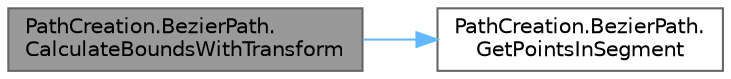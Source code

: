 digraph "PathCreation.BezierPath.CalculateBoundsWithTransform"
{
 // LATEX_PDF_SIZE
  bgcolor="transparent";
  edge [fontname=Helvetica,fontsize=10,labelfontname=Helvetica,labelfontsize=10];
  node [fontname=Helvetica,fontsize=10,shape=box,height=0.2,width=0.4];
  rankdir="LR";
  Node1 [id="Node000001",label="PathCreation.BezierPath.\lCalculateBoundsWithTransform",height=0.2,width=0.4,color="gray40", fillcolor="grey60", style="filled", fontcolor="black",tooltip="Update the bounding box of the path."];
  Node1 -> Node2 [id="edge3_Node000001_Node000002",color="steelblue1",style="solid",tooltip=" "];
  Node2 [id="Node000002",label="PathCreation.BezierPath.\lGetPointsInSegment",height=0.2,width=0.4,color="grey40", fillcolor="white", style="filled",URL="$class_path_creation_1_1_bezier_path.html#a64afe27d401c67d4d2f7953d6acb0be8",tooltip="Returns an array of the 4 points making up the segment (anchor1, control1, control2,..."];
}
